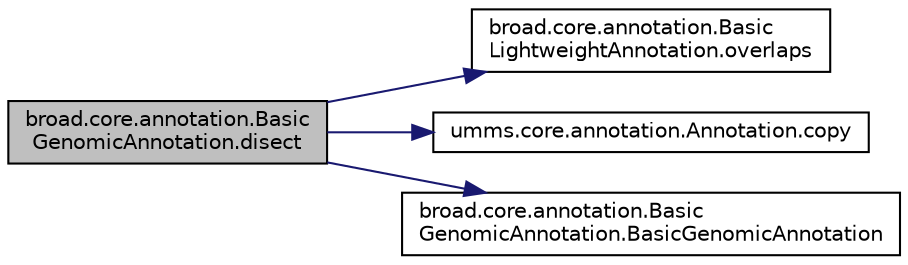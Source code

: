 digraph "broad.core.annotation.BasicGenomicAnnotation.disect"
{
  edge [fontname="Helvetica",fontsize="10",labelfontname="Helvetica",labelfontsize="10"];
  node [fontname="Helvetica",fontsize="10",shape=record];
  rankdir="LR";
  Node1 [label="broad.core.annotation.Basic\lGenomicAnnotation.disect",height=0.2,width=0.4,color="black", fillcolor="grey75", style="filled" fontcolor="black"];
  Node1 -> Node2 [color="midnightblue",fontsize="10",style="solid"];
  Node2 [label="broad.core.annotation.Basic\lLightweightAnnotation.overlaps",height=0.2,width=0.4,color="black", fillcolor="white", style="filled",URL="$classbroad_1_1core_1_1annotation_1_1_basic_lightweight_annotation.html#aaa261feb92b909750aa4c6b1484682ce"];
  Node1 -> Node3 [color="midnightblue",fontsize="10",style="solid"];
  Node3 [label="umms.core.annotation.Annotation.copy",height=0.2,width=0.4,color="black", fillcolor="white", style="filled",URL="$interfaceumms_1_1core_1_1annotation_1_1_annotation.html#a88efc6a83878d7af34c4a20786df29eb"];
  Node1 -> Node4 [color="midnightblue",fontsize="10",style="solid"];
  Node4 [label="broad.core.annotation.Basic\lGenomicAnnotation.BasicGenomicAnnotation",height=0.2,width=0.4,color="black", fillcolor="white", style="filled",URL="$classbroad_1_1core_1_1annotation_1_1_basic_genomic_annotation.html#a882be76550b1c3bad5b6b89585b4d3a4"];
}
